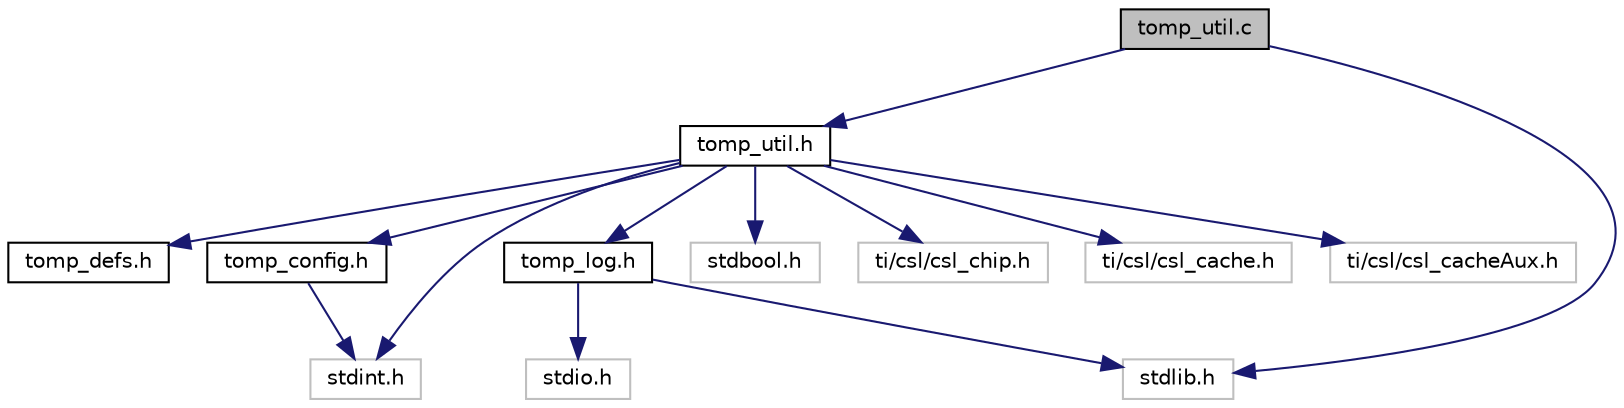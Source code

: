 digraph "tomp_util.c"
{
  edge [fontname="Helvetica",fontsize="10",labelfontname="Helvetica",labelfontsize="10"];
  node [fontname="Helvetica",fontsize="10",shape=record];
  Node1 [label="tomp_util.c",height=0.2,width=0.4,color="black", fillcolor="grey75", style="filled", fontcolor="black"];
  Node1 -> Node2 [color="midnightblue",fontsize="10",style="solid",fontname="Helvetica"];
  Node2 [label="tomp_util.h",height=0.2,width=0.4,color="black", fillcolor="white", style="filled",URL="$tomp__util_8h.html",tooltip="This file defines utility functions, types, variables and constants. "];
  Node2 -> Node3 [color="midnightblue",fontsize="10",style="solid",fontname="Helvetica"];
  Node3 [label="tomp_defs.h",height=0.2,width=0.4,color="black", fillcolor="white", style="filled",URL="$tomp__defs_8h.html",tooltip="Defines various constants used by the TOMP runtime. "];
  Node2 -> Node4 [color="midnightblue",fontsize="10",style="solid",fontname="Helvetica"];
  Node4 [label="tomp_config.h",height=0.2,width=0.4,color="black", fillcolor="white", style="filled",URL="$tomp__config_8h.html",tooltip="Defines the configuration structure used by the OpenMP runtime. "];
  Node4 -> Node5 [color="midnightblue",fontsize="10",style="solid",fontname="Helvetica"];
  Node5 [label="stdint.h",height=0.2,width=0.4,color="grey75", fillcolor="white", style="filled"];
  Node2 -> Node6 [color="midnightblue",fontsize="10",style="solid",fontname="Helvetica"];
  Node6 [label="tomp_log.h",height=0.2,width=0.4,color="black", fillcolor="white", style="filled",URL="$tomp__log_8h.html",tooltip="Supports various mechanisms for logging errors & tracing. "];
  Node6 -> Node7 [color="midnightblue",fontsize="10",style="solid",fontname="Helvetica"];
  Node7 [label="stdio.h",height=0.2,width=0.4,color="grey75", fillcolor="white", style="filled"];
  Node6 -> Node8 [color="midnightblue",fontsize="10",style="solid",fontname="Helvetica"];
  Node8 [label="stdlib.h",height=0.2,width=0.4,color="grey75", fillcolor="white", style="filled"];
  Node2 -> Node5 [color="midnightblue",fontsize="10",style="solid",fontname="Helvetica"];
  Node2 -> Node9 [color="midnightblue",fontsize="10",style="solid",fontname="Helvetica"];
  Node9 [label="stdbool.h",height=0.2,width=0.4,color="grey75", fillcolor="white", style="filled"];
  Node2 -> Node10 [color="midnightblue",fontsize="10",style="solid",fontname="Helvetica"];
  Node10 [label="ti/csl/csl_chip.h",height=0.2,width=0.4,color="grey75", fillcolor="white", style="filled"];
  Node2 -> Node11 [color="midnightblue",fontsize="10",style="solid",fontname="Helvetica"];
  Node11 [label="ti/csl/csl_cache.h",height=0.2,width=0.4,color="grey75", fillcolor="white", style="filled"];
  Node2 -> Node12 [color="midnightblue",fontsize="10",style="solid",fontname="Helvetica"];
  Node12 [label="ti/csl/csl_cacheAux.h",height=0.2,width=0.4,color="grey75", fillcolor="white", style="filled"];
  Node1 -> Node8 [color="midnightblue",fontsize="10",style="solid",fontname="Helvetica"];
}

